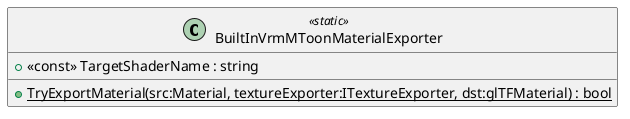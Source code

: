 @startuml
class BuiltInVrmMToonMaterialExporter <<static>> {
    + <<const>> TargetShaderName : string
    + {static} TryExportMaterial(src:Material, textureExporter:ITextureExporter, dst:glTFMaterial) : bool
}
@enduml
